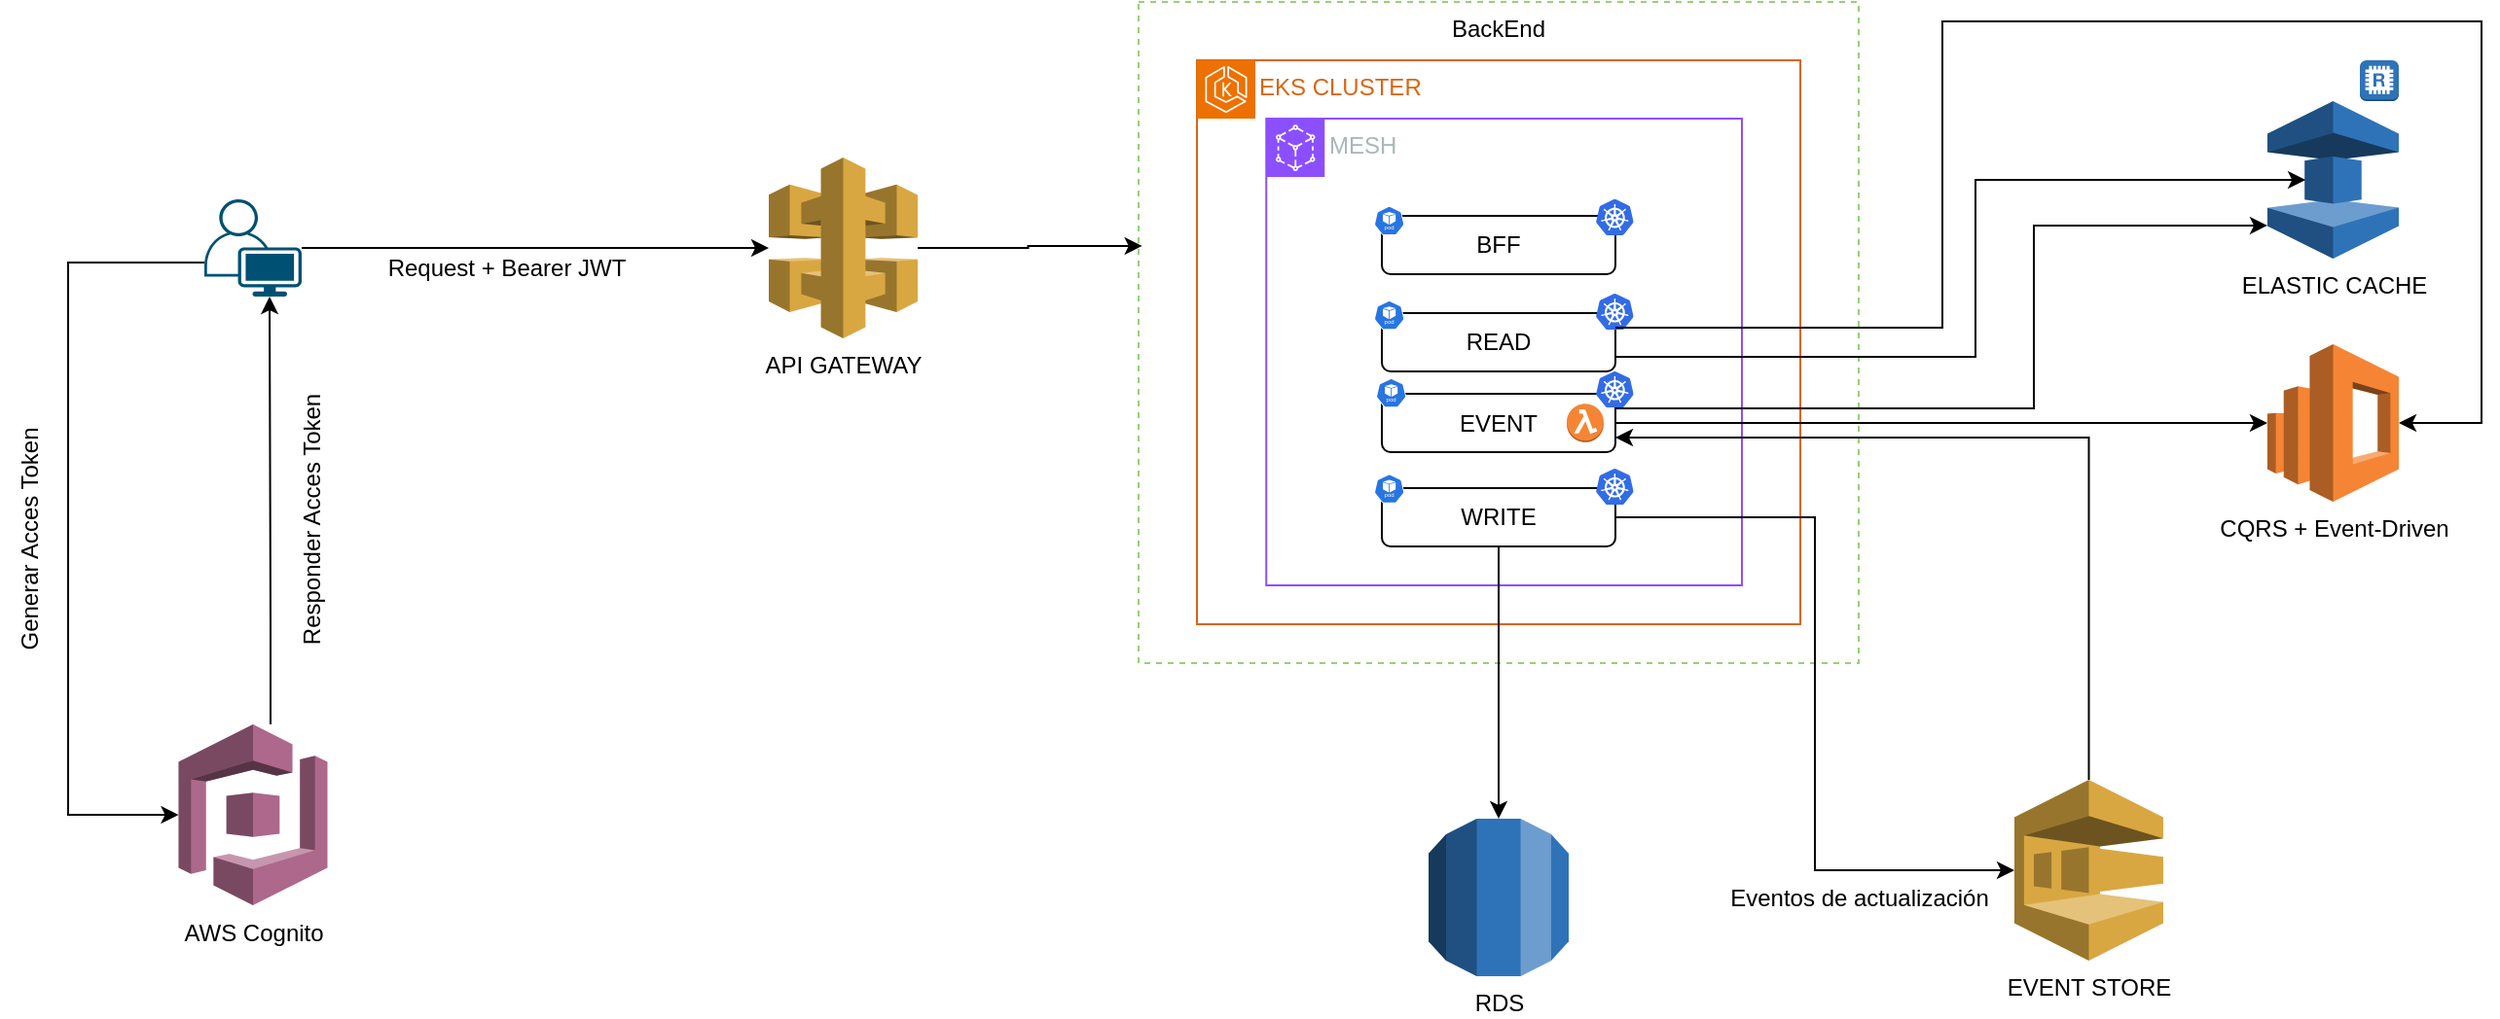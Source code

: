 <mxfile version="26.0.14">
  <diagram name="Page-1" id="D_w4qkf1197hvojqhqf8">
    <mxGraphModel dx="2173" dy="902" grid="1" gridSize="10" guides="1" tooltips="1" connect="1" arrows="1" fold="1" page="1" pageScale="1" pageWidth="850" pageHeight="1100" math="0" shadow="0">
      <root>
        <mxCell id="0" />
        <mxCell id="1" parent="0" />
        <mxCell id="hKy1rDBCbfO0WF36YKW3-35" value="BackEnd" style="fillColor=none;strokeColor=#97D077;dashed=1;verticalAlign=top;fontStyle=0;fontColor=#000000;whiteSpace=wrap;html=1;" vertex="1" parent="1">
          <mxGeometry x="270" y="20" width="370" height="340" as="geometry" />
        </mxCell>
        <mxCell id="hKy1rDBCbfO0WF36YKW3-1" value="EKS CLUSTER" style="points=[[0,0],[0.25,0],[0.5,0],[0.75,0],[1,0],[1,0.25],[1,0.5],[1,0.75],[1,1],[0.75,1],[0.5,1],[0.25,1],[0,1],[0,0.75],[0,0.5],[0,0.25]];outlineConnect=0;gradientColor=none;html=1;whiteSpace=wrap;fontSize=12;fontStyle=0;container=1;pointerEvents=0;collapsible=0;recursiveResize=0;shape=mxgraph.aws4.group;grIcon=mxgraph.aws4.group_ec2_instance_contents;strokeColor=#D86613;fillColor=none;verticalAlign=top;align=left;spacingLeft=30;fontColor=#D86613;dashed=0;" vertex="1" parent="1">
          <mxGeometry x="300" y="50" width="310" height="290" as="geometry" />
        </mxCell>
        <mxCell id="hKy1rDBCbfO0WF36YKW3-30" value="MESH" style="points=[[0,0],[0.25,0],[0.5,0],[0.75,0],[1,0],[1,0.25],[1,0.5],[1,0.75],[1,1],[0.75,1],[0.5,1],[0.25,1],[0,1],[0,0.75],[0,0.5],[0,0.25]];outlineConnect=0;gradientColor=none;html=1;whiteSpace=wrap;fontSize=12;fontStyle=0;container=1;pointerEvents=0;collapsible=0;recursiveResize=0;shape=mxgraph.aws4.group;grIcon=mxgraph.aws4.group_vpc2;strokeColor=#8C4FFF;fillColor=none;verticalAlign=top;align=left;spacingLeft=30;fontColor=#AAB7B8;dashed=0;" vertex="1" parent="hKy1rDBCbfO0WF36YKW3-1">
          <mxGeometry x="35.62" y="30" width="244.38" height="240" as="geometry" />
        </mxCell>
        <mxCell id="hKy1rDBCbfO0WF36YKW3-32" value="" style="sketch=0;points=[[0,0,0],[0.25,0,0],[0.5,0,0],[0.75,0,0],[1,0,0],[0,1,0],[0.25,1,0],[0.5,1,0],[0.75,1,0],[1,1,0],[0,0.25,0],[0,0.5,0],[0,0.75,0],[1,0.25,0],[1,0.5,0],[1,0.75,0]];outlineConnect=0;fontColor=#232F3E;fillColor=#8C4FFF;strokeColor=#ffffff;dashed=0;verticalLabelPosition=bottom;verticalAlign=top;align=center;html=1;fontSize=12;fontStyle=0;aspect=fixed;shape=mxgraph.aws4.resourceIcon;resIcon=mxgraph.aws4.app_mesh;" vertex="1" parent="hKy1rDBCbfO0WF36YKW3-30">
          <mxGeometry width="30" height="30" as="geometry" />
        </mxCell>
        <mxCell id="hKy1rDBCbfO0WF36YKW3-8" value="BFF" style="rounded=1;whiteSpace=wrap;html=1;" vertex="1" parent="hKy1rDBCbfO0WF36YKW3-30">
          <mxGeometry x="59.38" y="50" width="120" height="30" as="geometry" />
        </mxCell>
        <mxCell id="hKy1rDBCbfO0WF36YKW3-5" value="" style="image;sketch=0;aspect=fixed;html=1;points=[];align=center;fontSize=12;image=img/lib/mscae/Kubernetes.svg;" vertex="1" parent="hKy1rDBCbfO0WF36YKW3-30">
          <mxGeometry x="169.38" y="41.4" width="19.38" height="18.6" as="geometry" />
        </mxCell>
        <mxCell id="hKy1rDBCbfO0WF36YKW3-6" value="" style="aspect=fixed;sketch=0;html=1;dashed=0;whitespace=wrap;verticalLabelPosition=bottom;verticalAlign=top;fillColor=#2875E2;strokeColor=#ffffff;points=[[0.005,0.63,0],[0.1,0.2,0],[0.9,0.2,0],[0.5,0,0],[0.995,0.63,0],[0.72,0.99,0],[0.5,1,0],[0.28,0.99,0]];shape=mxgraph.kubernetes.icon2;kubernetesLabel=1;prIcon=pod" vertex="1" parent="hKy1rDBCbfO0WF36YKW3-30">
          <mxGeometry x="55.38" y="45" width="15.63" height="15" as="geometry" />
        </mxCell>
        <mxCell id="hKy1rDBCbfO0WF36YKW3-16" value="READ" style="rounded=1;whiteSpace=wrap;html=1;" vertex="1" parent="hKy1rDBCbfO0WF36YKW3-30">
          <mxGeometry x="59.38" y="100" width="120" height="30" as="geometry" />
        </mxCell>
        <mxCell id="hKy1rDBCbfO0WF36YKW3-17" value="WRITE" style="rounded=1;whiteSpace=wrap;html=1;" vertex="1" parent="hKy1rDBCbfO0WF36YKW3-30">
          <mxGeometry x="59.38" y="190" width="120" height="30" as="geometry" />
        </mxCell>
        <mxCell id="hKy1rDBCbfO0WF36YKW3-48" value="" style="image;sketch=0;aspect=fixed;html=1;points=[];align=center;fontSize=12;image=img/lib/mscae/Kubernetes.svg;" vertex="1" parent="hKy1rDBCbfO0WF36YKW3-30">
          <mxGeometry x="169.38" y="90" width="19.38" height="18.6" as="geometry" />
        </mxCell>
        <mxCell id="hKy1rDBCbfO0WF36YKW3-49" value="" style="image;sketch=0;aspect=fixed;html=1;points=[];align=center;fontSize=12;image=img/lib/mscae/Kubernetes.svg;" vertex="1" parent="hKy1rDBCbfO0WF36YKW3-30">
          <mxGeometry x="169.38" y="180" width="19.38" height="18.6" as="geometry" />
        </mxCell>
        <mxCell id="hKy1rDBCbfO0WF36YKW3-50" value="" style="aspect=fixed;sketch=0;html=1;dashed=0;whitespace=wrap;verticalLabelPosition=bottom;verticalAlign=top;fillColor=#2875E2;strokeColor=#ffffff;points=[[0.005,0.63,0],[0.1,0.2,0],[0.9,0.2,0],[0.5,0,0],[0.995,0.63,0],[0.72,0.99,0],[0.5,1,0],[0.28,0.99,0]];shape=mxgraph.kubernetes.icon2;kubernetesLabel=1;prIcon=pod" vertex="1" parent="hKy1rDBCbfO0WF36YKW3-30">
          <mxGeometry x="55.38" y="93.6" width="15.63" height="15" as="geometry" />
        </mxCell>
        <mxCell id="hKy1rDBCbfO0WF36YKW3-52" value="" style="aspect=fixed;sketch=0;html=1;dashed=0;whitespace=wrap;verticalLabelPosition=bottom;verticalAlign=top;fillColor=#2875E2;strokeColor=#ffffff;points=[[0.005,0.63,0],[0.1,0.2,0],[0.9,0.2,0],[0.5,0,0],[0.995,0.63,0],[0.72,0.99,0],[0.5,1,0],[0.28,0.99,0]];shape=mxgraph.kubernetes.icon2;kubernetesLabel=1;prIcon=pod" vertex="1" parent="hKy1rDBCbfO0WF36YKW3-30">
          <mxGeometry x="55.38" y="182.8" width="15.63" height="15" as="geometry" />
        </mxCell>
        <mxCell id="hKy1rDBCbfO0WF36YKW3-2" value="" style="sketch=0;points=[[0,0,0],[0.25,0,0],[0.5,0,0],[0.75,0,0],[1,0,0],[0,1,0],[0.25,1,0],[0.5,1,0],[0.75,1,0],[1,1,0],[0,0.25,0],[0,0.5,0],[0,0.75,0],[1,0.25,0],[1,0.5,0],[1,0.75,0]];outlineConnect=0;fontColor=#232F3E;fillColor=#ED7100;strokeColor=#ffffff;dashed=0;verticalLabelPosition=bottom;verticalAlign=top;align=center;html=1;fontSize=12;fontStyle=0;aspect=fixed;shape=mxgraph.aws4.resourceIcon;resIcon=mxgraph.aws4.eks;" vertex="1" parent="hKy1rDBCbfO0WF36YKW3-1">
          <mxGeometry width="30" height="30" as="geometry" />
        </mxCell>
        <mxCell id="hKy1rDBCbfO0WF36YKW3-21" style="edgeStyle=orthogonalEdgeStyle;rounded=0;orthogonalLoop=1;jettySize=auto;html=1;" edge="1" parent="1" source="hKy1rDBCbfO0WF36YKW3-18" target="hKy1rDBCbfO0WF36YKW3-20">
          <mxGeometry relative="1" as="geometry" />
        </mxCell>
        <mxCell id="hKy1rDBCbfO0WF36YKW3-18" value="" style="points=[[0.35,0,0],[0.98,0.51,0],[1,0.71,0],[0.67,1,0],[0,0.795,0],[0,0.65,0]];verticalLabelPosition=bottom;sketch=0;html=1;verticalAlign=top;aspect=fixed;align=center;pointerEvents=1;shape=mxgraph.cisco19.user;fillColor=#005073;strokeColor=none;" vertex="1" parent="1">
          <mxGeometry x="-210" y="121.5" width="50" height="50" as="geometry" />
        </mxCell>
        <mxCell id="hKy1rDBCbfO0WF36YKW3-22" style="edgeStyle=orthogonalEdgeStyle;rounded=0;orthogonalLoop=1;jettySize=auto;html=1;entryX=0.005;entryY=0.369;entryDx=0;entryDy=0;entryPerimeter=0;" edge="1" parent="1" source="hKy1rDBCbfO0WF36YKW3-20" target="hKy1rDBCbfO0WF36YKW3-35">
          <mxGeometry relative="1" as="geometry" />
        </mxCell>
        <mxCell id="hKy1rDBCbfO0WF36YKW3-20" value="API GATEWAY" style="outlineConnect=0;dashed=0;verticalLabelPosition=bottom;verticalAlign=top;align=center;html=1;shape=mxgraph.aws3.api_gateway;fillColor=#D9A741;gradientColor=none;" vertex="1" parent="1">
          <mxGeometry x="80" y="100" width="76.5" height="93" as="geometry" />
        </mxCell>
        <mxCell id="hKy1rDBCbfO0WF36YKW3-23" value="AWS Cognito" style="outlineConnect=0;dashed=0;verticalLabelPosition=bottom;verticalAlign=top;align=center;html=1;shape=mxgraph.aws3.cognito;fillColor=#AD688B;gradientColor=none;" vertex="1" parent="1">
          <mxGeometry x="-223.25" y="391.5" width="76.5" height="93" as="geometry" />
        </mxCell>
        <mxCell id="hKy1rDBCbfO0WF36YKW3-24" style="edgeStyle=orthogonalEdgeStyle;rounded=0;orthogonalLoop=1;jettySize=auto;html=1;entryX=0;entryY=0.5;entryDx=0;entryDy=0;entryPerimeter=0;exitX=0;exitY=0.65;exitDx=0;exitDy=0;exitPerimeter=0;" edge="1" parent="1" source="hKy1rDBCbfO0WF36YKW3-18" target="hKy1rDBCbfO0WF36YKW3-23">
          <mxGeometry relative="1" as="geometry">
            <Array as="points">
              <mxPoint x="-280" y="153.5" />
              <mxPoint x="-280" y="438.5" />
            </Array>
          </mxGeometry>
        </mxCell>
        <mxCell id="hKy1rDBCbfO0WF36YKW3-25" style="edgeStyle=orthogonalEdgeStyle;rounded=0;orthogonalLoop=1;jettySize=auto;html=1;entryX=0.67;entryY=1;entryDx=0;entryDy=0;entryPerimeter=0;" edge="1" parent="1" source="hKy1rDBCbfO0WF36YKW3-23" target="hKy1rDBCbfO0WF36YKW3-18">
          <mxGeometry relative="1" as="geometry">
            <Array as="points">
              <mxPoint x="-176" y="341.5" />
              <mxPoint x="-176" y="341.5" />
            </Array>
          </mxGeometry>
        </mxCell>
        <mxCell id="hKy1rDBCbfO0WF36YKW3-27" value="Generar Acces Token" style="text;html=1;align=center;verticalAlign=middle;resizable=0;points=[];autosize=1;strokeColor=none;fillColor=none;rotation=-90;" vertex="1" parent="1">
          <mxGeometry x="-370" y="281.5" width="140" height="30" as="geometry" />
        </mxCell>
        <mxCell id="hKy1rDBCbfO0WF36YKW3-28" value="Responder Acces Token" style="text;html=1;align=center;verticalAlign=middle;resizable=0;points=[];autosize=1;strokeColor=none;fillColor=none;rotation=-90;" vertex="1" parent="1">
          <mxGeometry x="-230" y="271.5" width="150" height="30" as="geometry" />
        </mxCell>
        <mxCell id="hKy1rDBCbfO0WF36YKW3-29" value="Request + Bearer JWT" style="text;html=1;align=center;verticalAlign=middle;resizable=0;points=[];autosize=1;strokeColor=none;fillColor=none;" vertex="1" parent="1">
          <mxGeometry x="-130" y="141.5" width="150" height="30" as="geometry" />
        </mxCell>
        <mxCell id="hKy1rDBCbfO0WF36YKW3-41" style="edgeStyle=orthogonalEdgeStyle;rounded=0;orthogonalLoop=1;jettySize=auto;html=1;exitX=0.5;exitY=1;exitDx=0;exitDy=0;entryX=0.5;entryY=0;entryDx=0;entryDy=0;entryPerimeter=0;" edge="1" parent="1" source="hKy1rDBCbfO0WF36YKW3-17" target="hKy1rDBCbfO0WF36YKW3-10">
          <mxGeometry relative="1" as="geometry" />
        </mxCell>
        <mxCell id="hKy1rDBCbfO0WF36YKW3-67" style="edgeStyle=orthogonalEdgeStyle;rounded=0;orthogonalLoop=1;jettySize=auto;html=1;exitX=1;exitY=0.75;exitDx=0;exitDy=0;endArrow=none;startFill=1;startArrow=classic;" edge="1" parent="1" source="hKy1rDBCbfO0WF36YKW3-43" target="hKy1rDBCbfO0WF36YKW3-66">
          <mxGeometry relative="1" as="geometry" />
        </mxCell>
        <mxCell id="hKy1rDBCbfO0WF36YKW3-43" value="EVENT" style="rounded=1;whiteSpace=wrap;html=1;" vertex="1" parent="1">
          <mxGeometry x="395" y="221.5" width="120" height="30" as="geometry" />
        </mxCell>
        <mxCell id="hKy1rDBCbfO0WF36YKW3-46" value="" style="outlineConnect=0;dashed=0;verticalLabelPosition=bottom;verticalAlign=top;align=center;html=1;shape=mxgraph.aws3.lambda_function;fillColor=#F58534;gradientColor=none;" vertex="1" parent="1">
          <mxGeometry x="490" y="226.58" width="19" height="19.83" as="geometry" />
        </mxCell>
        <mxCell id="hKy1rDBCbfO0WF36YKW3-51" value="" style="aspect=fixed;sketch=0;html=1;dashed=0;whitespace=wrap;verticalLabelPosition=bottom;verticalAlign=top;fillColor=#2875E2;strokeColor=#ffffff;points=[[0.005,0.63,0],[0.1,0.2,0],[0.9,0.2,0],[0.5,0,0],[0.995,0.63,0],[0.72,0.99,0],[0.5,1,0],[0.28,0.99,0]];shape=mxgraph.kubernetes.icon2;kubernetesLabel=1;prIcon=pod" vertex="1" parent="1">
          <mxGeometry x="392" y="213.58" width="15.63" height="15" as="geometry" />
        </mxCell>
        <mxCell id="hKy1rDBCbfO0WF36YKW3-53" value="" style="image;sketch=0;aspect=fixed;html=1;points=[];align=center;fontSize=12;image=img/lib/mscae/Kubernetes.svg;" vertex="1" parent="1">
          <mxGeometry x="505" y="209.98" width="19.38" height="18.6" as="geometry" />
        </mxCell>
        <mxCell id="hKy1rDBCbfO0WF36YKW3-57" style="edgeStyle=orthogonalEdgeStyle;rounded=0;orthogonalLoop=1;jettySize=auto;html=1;entryX=1;entryY=0.5;entryDx=0;entryDy=0;startArrow=classic;startFill=1;endArrow=none;exitX=0;exitY=0.5;exitDx=0;exitDy=0;exitPerimeter=0;" edge="1" parent="1" source="hKy1rDBCbfO0WF36YKW3-60" target="hKy1rDBCbfO0WF36YKW3-43">
          <mxGeometry relative="1" as="geometry">
            <mxPoint x="760" y="231.11" as="sourcePoint" />
            <Array as="points">
              <mxPoint x="820" y="237" />
              <mxPoint x="820" y="237" />
            </Array>
          </mxGeometry>
        </mxCell>
        <mxCell id="hKy1rDBCbfO0WF36YKW3-56" style="edgeStyle=orthogonalEdgeStyle;rounded=0;orthogonalLoop=1;jettySize=auto;html=1;entryX=0;entryY=0.5;entryDx=0;entryDy=0;entryPerimeter=0;" edge="1" parent="1" source="hKy1rDBCbfO0WF36YKW3-17" target="hKy1rDBCbfO0WF36YKW3-66">
          <mxGeometry relative="1" as="geometry">
            <mxPoint x="760" y="285.05" as="targetPoint" />
          </mxGeometry>
        </mxCell>
        <mxCell id="hKy1rDBCbfO0WF36YKW3-68" style="edgeStyle=orthogonalEdgeStyle;rounded=0;orthogonalLoop=1;jettySize=auto;html=1;exitX=0;exitY=0.79;exitDx=0;exitDy=0;exitPerimeter=0;entryX=1;entryY=0.25;entryDx=0;entryDy=0;startArrow=classic;startFill=1;endArrow=none;" edge="1" parent="1" source="hKy1rDBCbfO0WF36YKW3-9" target="hKy1rDBCbfO0WF36YKW3-43">
          <mxGeometry relative="1" as="geometry">
            <Array as="points">
              <mxPoint x="730" y="135" />
              <mxPoint x="730" y="229" />
            </Array>
          </mxGeometry>
        </mxCell>
        <mxCell id="hKy1rDBCbfO0WF36YKW3-9" value="ELASTIC CACHE" style="outlineConnect=0;dashed=0;verticalLabelPosition=bottom;verticalAlign=top;align=center;html=1;shape=mxgraph.aws3.elasticache;fillColor=#2E73B8;gradientColor=none;" vertex="1" parent="1">
          <mxGeometry x="850" y="71" width="67.5" height="81" as="geometry" />
        </mxCell>
        <mxCell id="hKy1rDBCbfO0WF36YKW3-14" value="" style="outlineConnect=0;dashed=0;verticalLabelPosition=bottom;verticalAlign=top;align=center;html=1;shape=mxgraph.aws3.redis;fillColor=#2E73B8;gradientColor=none;" vertex="1" parent="1">
          <mxGeometry x="897.5" y="50" width="20" height="21" as="geometry" />
        </mxCell>
        <mxCell id="hKy1rDBCbfO0WF36YKW3-10" value="RDS" style="outlineConnect=0;dashed=0;verticalLabelPosition=bottom;verticalAlign=top;align=center;html=1;shape=mxgraph.aws3.rds;fillColor=#2E73B8;gradientColor=none;" vertex="1" parent="1">
          <mxGeometry x="419" y="440" width="72" height="81" as="geometry" />
        </mxCell>
        <mxCell id="hKy1rDBCbfO0WF36YKW3-60" value="CQRS + Event-Driven" style="outlineConnect=0;dashed=0;verticalLabelPosition=bottom;verticalAlign=top;align=center;html=1;shape=mxgraph.aws3.elasticsearch_service;fillColor=#F58534;gradientColor=none;" vertex="1" parent="1">
          <mxGeometry x="850" y="196" width="67.5" height="81" as="geometry" />
        </mxCell>
        <mxCell id="hKy1rDBCbfO0WF36YKW3-63" style="edgeStyle=orthogonalEdgeStyle;rounded=0;orthogonalLoop=1;jettySize=auto;html=1;exitX=1;exitY=0.75;exitDx=0;exitDy=0;entryX=0.29;entryY=0.5;entryDx=0;entryDy=0;entryPerimeter=0;" edge="1" parent="1" source="hKy1rDBCbfO0WF36YKW3-16" target="hKy1rDBCbfO0WF36YKW3-9">
          <mxGeometry relative="1" as="geometry">
            <Array as="points">
              <mxPoint x="700" y="203" />
              <mxPoint x="700" y="111" />
            </Array>
          </mxGeometry>
        </mxCell>
        <mxCell id="hKy1rDBCbfO0WF36YKW3-66" value="EVENT STORE" style="outlineConnect=0;dashed=0;verticalLabelPosition=bottom;verticalAlign=top;align=center;html=1;shape=mxgraph.aws3.sqs;fillColor=#D9A741;gradientColor=none;" vertex="1" parent="1">
          <mxGeometry x="720" y="420" width="76.5" height="93" as="geometry" />
        </mxCell>
        <mxCell id="hKy1rDBCbfO0WF36YKW3-69" style="edgeStyle=orthogonalEdgeStyle;rounded=0;orthogonalLoop=1;jettySize=auto;html=1;exitX=1;exitY=0.25;exitDx=0;exitDy=0;entryX=1;entryY=0.5;entryDx=0;entryDy=0;entryPerimeter=0;" edge="1" parent="1" source="hKy1rDBCbfO0WF36YKW3-16" target="hKy1rDBCbfO0WF36YKW3-60">
          <mxGeometry relative="1" as="geometry">
            <Array as="points">
              <mxPoint x="683" y="188" />
              <mxPoint x="683" y="30" />
              <mxPoint x="960" y="30" />
              <mxPoint x="960" y="237" />
            </Array>
          </mxGeometry>
        </mxCell>
        <mxCell id="hKy1rDBCbfO0WF36YKW3-70" value="Eventos de actualización" style="text;html=1;align=center;verticalAlign=middle;resizable=0;points=[];autosize=1;strokeColor=none;fillColor=none;" vertex="1" parent="1">
          <mxGeometry x="560" y="465.5" width="160" height="30" as="geometry" />
        </mxCell>
      </root>
    </mxGraphModel>
  </diagram>
</mxfile>
